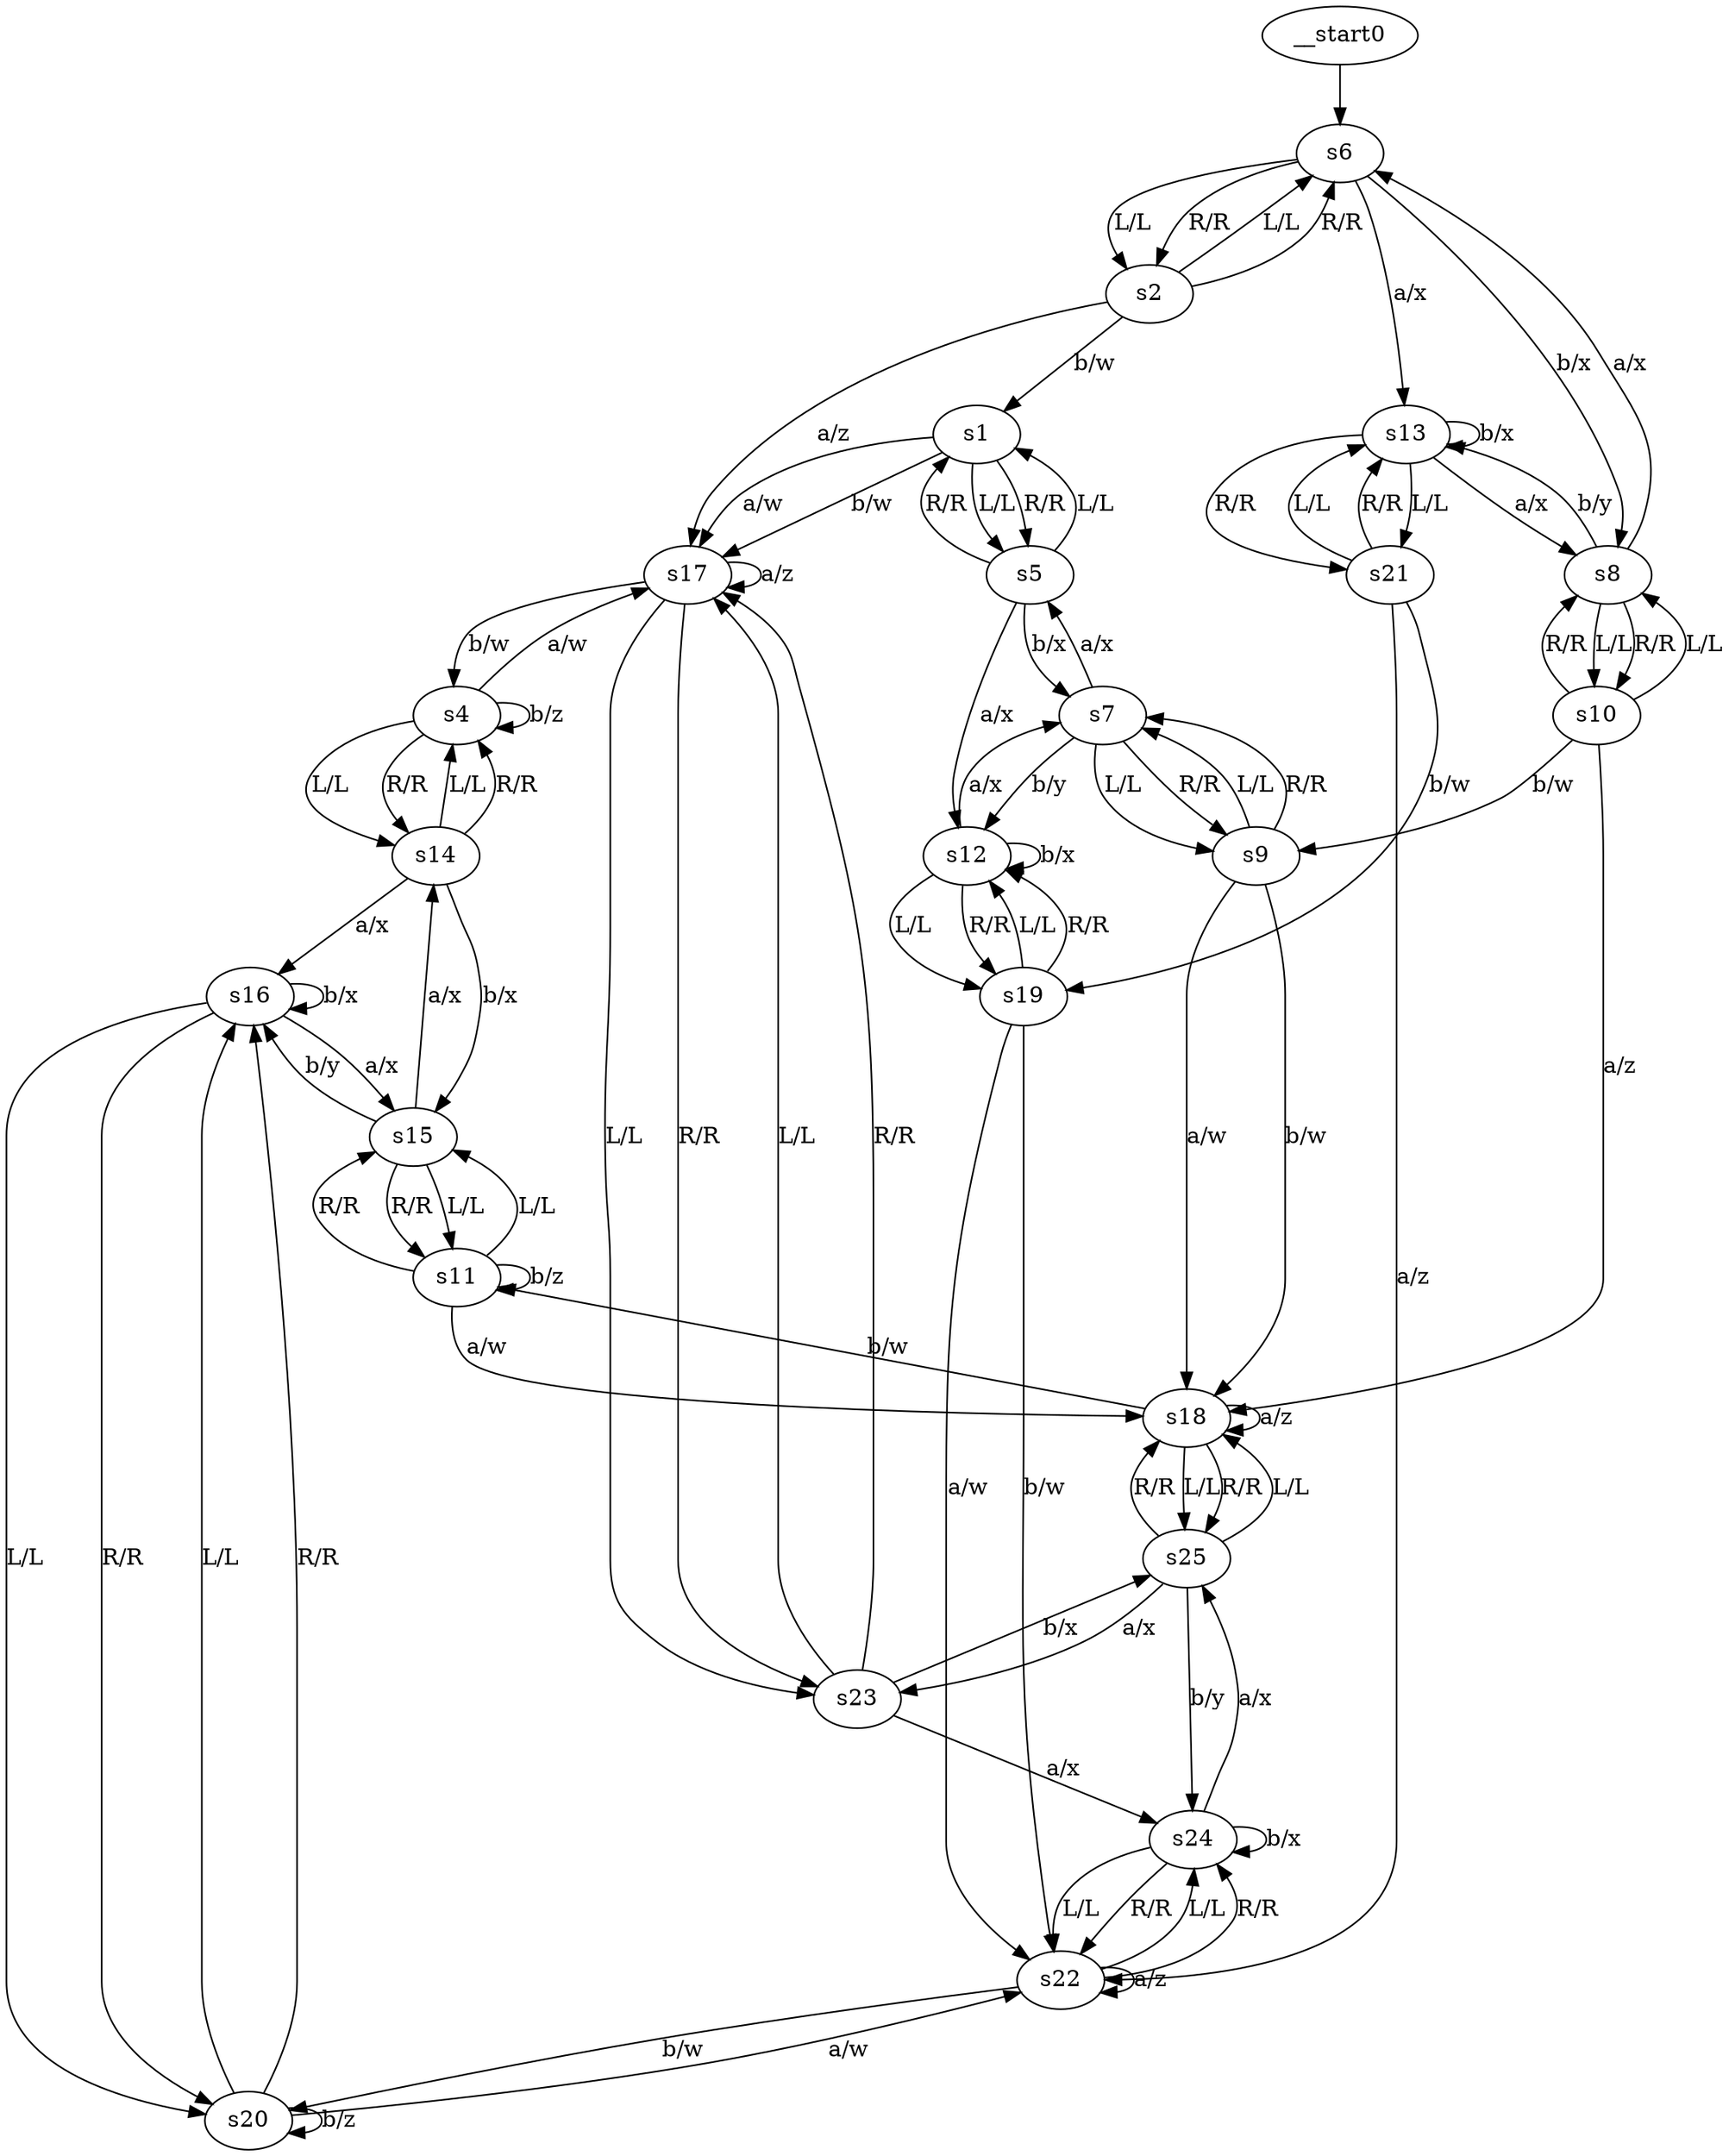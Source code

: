 digraph g {
  __start0 -> s6;

  s6 -> s2 [label="L/L"]
  s6 -> s2 [label="R/R"]
  s6 -> s13 [label="a/x"]
  s6 -> s8 [label="b/x"]
  s1 -> s5 [label="L/L"]
  s1 -> s5 [label="R/R"]
  s1 -> s17 [label="a/w"]
  s1 -> s17 [label="b/w"]
  s2 -> s6 [label="L/L"]
  s2 -> s6 [label="R/R"]
  s2 -> s17 [label="a/z"]
  s2 -> s1 [label="b/w"]
  s4 -> s14 [label="L/L"]
  s4 -> s14 [label="R/R"]
  s4 -> s17 [label="a/w"]
  s4 -> s4 [label="b/z"]
  s5 -> s1 [label="L/L"]
  s5 -> s1 [label="R/R"]
  s5 -> s12 [label="a/x"]
  s5 -> s7 [label="b/x"]
  s7 -> s9 [label="L/L"]
  s7 -> s9 [label="R/R"]
  s7 -> s5 [label="a/x"]
  s7 -> s12 [label="b/y"]
  s8 -> s10 [label="L/L"]
  s8 -> s10 [label="R/R"]
  s8 -> s6 [label="a/x"]
  s8 -> s13 [label="b/y"]
  s9 -> s7 [label="L/L"]
  s9 -> s7 [label="R/R"]
  s9 -> s18 [label="a/w"]
  s9 -> s18 [label="b/w"]
  s10 -> s8 [label="L/L"]
  s10 -> s8 [label="R/R"]
  s10 -> s18 [label="a/z"]
  s10 -> s9 [label="b/w"]
  s11 -> s15 [label="L/L"]
  s11 -> s15 [label="R/R"]
  s11 -> s18 [label="a/w"]
  s11 -> s11 [label="b/z"]
  s12 -> s19 [label="L/L"]
  s12 -> s19 [label="R/R"]
  s12 -> s7 [label="a/x"]
  s12 -> s12 [label="b/x"]
  s13 -> s21 [label="L/L"]
  s13 -> s21 [label="R/R"]
  s13 -> s8 [label="a/x"]
  s13 -> s13 [label="b/x"]
  s14 -> s4 [label="L/L"]
  s14 -> s4 [label="R/R"]
  s14 -> s16 [label="a/x"]
  s14 -> s15 [label="b/x"]
  s15 -> s11 [label="L/L"]
  s15 -> s11 [label="R/R"]
  s15 -> s14 [label="a/x"]
  s15 -> s16 [label="b/y"]
  s16 -> s20 [label="L/L"]
  s16 -> s20 [label="R/R"]
  s16 -> s15 [label="a/x"]
  s16 -> s16 [label="b/x"]
  s17 -> s23 [label="L/L"]
  s17 -> s23 [label="R/R"]
  s17 -> s17 [label="a/z"]
  s17 -> s4 [label="b/w"]
  s18 -> s25 [label="L/L"]
  s18 -> s25 [label="R/R"]
  s18 -> s18 [label="a/z"]
  s18 -> s11 [label="b/w"]
  s19 -> s12 [label="L/L"]
  s19 -> s12 [label="R/R"]
  s19 -> s22 [label="a/w"]
  s19 -> s22 [label="b/w"]
  s20 -> s16 [label="L/L"]
  s20 -> s16 [label="R/R"]
  s20 -> s22 [label="a/w"]
  s20 -> s20 [label="b/z"]
  s21 -> s13 [label="L/L"]
  s21 -> s13 [label="R/R"]
  s21 -> s22 [label="a/z"]
  s21 -> s19 [label="b/w"]
  s22 -> s24 [label="L/L"]
  s22 -> s24 [label="R/R"]
  s22 -> s22 [label="a/z"]
  s22 -> s20 [label="b/w"]
  s23 -> s17 [label="L/L"]
  s23 -> s17 [label="R/R"]
  s23 -> s24 [label="a/x"]
  s23 -> s25 [label="b/x"]
  s24 -> s22 [label="L/L"]
  s24 -> s22 [label="R/R"]
  s24 -> s25 [label="a/x"]
  s24 -> s24 [label="b/x"]
  s25 -> s18 [label="L/L"]
  s25 -> s18 [label="R/R"]
  s25 -> s23 [label="a/x"]
  s25 -> s24 [label="b/y"]
}
